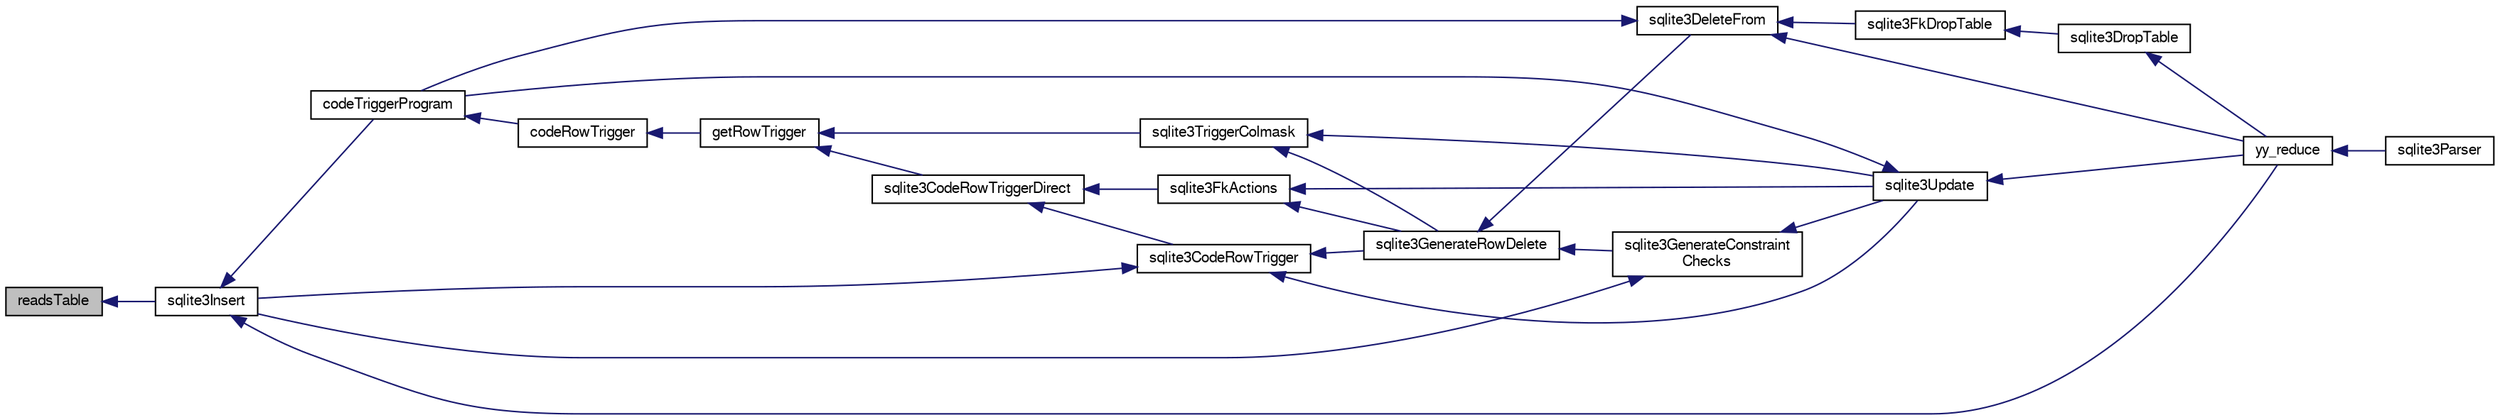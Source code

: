 digraph "readsTable"
{
  edge [fontname="FreeSans",fontsize="10",labelfontname="FreeSans",labelfontsize="10"];
  node [fontname="FreeSans",fontsize="10",shape=record];
  rankdir="LR";
  Node256775 [label="readsTable",height=0.2,width=0.4,color="black", fillcolor="grey75", style="filled", fontcolor="black"];
  Node256775 -> Node256776 [dir="back",color="midnightblue",fontsize="10",style="solid",fontname="FreeSans"];
  Node256776 [label="sqlite3Insert",height=0.2,width=0.4,color="black", fillcolor="white", style="filled",URL="$sqlite3_8c.html#a5b17c9c2000bae6bdff8e6be48d7dc2b"];
  Node256776 -> Node256777 [dir="back",color="midnightblue",fontsize="10",style="solid",fontname="FreeSans"];
  Node256777 [label="codeTriggerProgram",height=0.2,width=0.4,color="black", fillcolor="white", style="filled",URL="$sqlite3_8c.html#a120801f59d9281d201d2ff4b2606836e"];
  Node256777 -> Node256778 [dir="back",color="midnightblue",fontsize="10",style="solid",fontname="FreeSans"];
  Node256778 [label="codeRowTrigger",height=0.2,width=0.4,color="black", fillcolor="white", style="filled",URL="$sqlite3_8c.html#a463cea5aaaf388b560b206570a0022fc"];
  Node256778 -> Node256779 [dir="back",color="midnightblue",fontsize="10",style="solid",fontname="FreeSans"];
  Node256779 [label="getRowTrigger",height=0.2,width=0.4,color="black", fillcolor="white", style="filled",URL="$sqlite3_8c.html#a69626ef20b540d1a2b19cf56f3f45689"];
  Node256779 -> Node256780 [dir="back",color="midnightblue",fontsize="10",style="solid",fontname="FreeSans"];
  Node256780 [label="sqlite3CodeRowTriggerDirect",height=0.2,width=0.4,color="black", fillcolor="white", style="filled",URL="$sqlite3_8c.html#ad92829f9001bcf89a0299dad5a48acd4"];
  Node256780 -> Node256781 [dir="back",color="midnightblue",fontsize="10",style="solid",fontname="FreeSans"];
  Node256781 [label="sqlite3FkActions",height=0.2,width=0.4,color="black", fillcolor="white", style="filled",URL="$sqlite3_8c.html#a39159bd1623724946c22355ba7f3ef90"];
  Node256781 -> Node256782 [dir="back",color="midnightblue",fontsize="10",style="solid",fontname="FreeSans"];
  Node256782 [label="sqlite3GenerateRowDelete",height=0.2,width=0.4,color="black", fillcolor="white", style="filled",URL="$sqlite3_8c.html#a2c76cbf3027fc18fdbb8cb4cd96b77d9"];
  Node256782 -> Node256783 [dir="back",color="midnightblue",fontsize="10",style="solid",fontname="FreeSans"];
  Node256783 [label="sqlite3DeleteFrom",height=0.2,width=0.4,color="black", fillcolor="white", style="filled",URL="$sqlite3_8c.html#ab9b4b45349188b49eabb23f94608a091"];
  Node256783 -> Node256784 [dir="back",color="midnightblue",fontsize="10",style="solid",fontname="FreeSans"];
  Node256784 [label="sqlite3FkDropTable",height=0.2,width=0.4,color="black", fillcolor="white", style="filled",URL="$sqlite3_8c.html#a1218c6fc74e89152ceaa4760e82f5ef9"];
  Node256784 -> Node256785 [dir="back",color="midnightblue",fontsize="10",style="solid",fontname="FreeSans"];
  Node256785 [label="sqlite3DropTable",height=0.2,width=0.4,color="black", fillcolor="white", style="filled",URL="$sqlite3_8c.html#a5534f77364b5568783c0e50db3c9defb"];
  Node256785 -> Node256786 [dir="back",color="midnightblue",fontsize="10",style="solid",fontname="FreeSans"];
  Node256786 [label="yy_reduce",height=0.2,width=0.4,color="black", fillcolor="white", style="filled",URL="$sqlite3_8c.html#a7c419a9b25711c666a9a2449ef377f14"];
  Node256786 -> Node256787 [dir="back",color="midnightblue",fontsize="10",style="solid",fontname="FreeSans"];
  Node256787 [label="sqlite3Parser",height=0.2,width=0.4,color="black", fillcolor="white", style="filled",URL="$sqlite3_8c.html#a0327d71a5fabe0b6a343d78a2602e72a"];
  Node256783 -> Node256777 [dir="back",color="midnightblue",fontsize="10",style="solid",fontname="FreeSans"];
  Node256783 -> Node256786 [dir="back",color="midnightblue",fontsize="10",style="solid",fontname="FreeSans"];
  Node256782 -> Node256788 [dir="back",color="midnightblue",fontsize="10",style="solid",fontname="FreeSans"];
  Node256788 [label="sqlite3GenerateConstraint\lChecks",height=0.2,width=0.4,color="black", fillcolor="white", style="filled",URL="$sqlite3_8c.html#aef639c1e6a0c0a67ca6e7690ad931bd2"];
  Node256788 -> Node256776 [dir="back",color="midnightblue",fontsize="10",style="solid",fontname="FreeSans"];
  Node256788 -> Node256789 [dir="back",color="midnightblue",fontsize="10",style="solid",fontname="FreeSans"];
  Node256789 [label="sqlite3Update",height=0.2,width=0.4,color="black", fillcolor="white", style="filled",URL="$sqlite3_8c.html#ac5aa67c46e8cc8174566fabe6809fafa"];
  Node256789 -> Node256777 [dir="back",color="midnightblue",fontsize="10",style="solid",fontname="FreeSans"];
  Node256789 -> Node256786 [dir="back",color="midnightblue",fontsize="10",style="solid",fontname="FreeSans"];
  Node256781 -> Node256789 [dir="back",color="midnightblue",fontsize="10",style="solid",fontname="FreeSans"];
  Node256780 -> Node256790 [dir="back",color="midnightblue",fontsize="10",style="solid",fontname="FreeSans"];
  Node256790 [label="sqlite3CodeRowTrigger",height=0.2,width=0.4,color="black", fillcolor="white", style="filled",URL="$sqlite3_8c.html#a37f21393c74de4d01b16761ee9abacd9"];
  Node256790 -> Node256782 [dir="back",color="midnightblue",fontsize="10",style="solid",fontname="FreeSans"];
  Node256790 -> Node256776 [dir="back",color="midnightblue",fontsize="10",style="solid",fontname="FreeSans"];
  Node256790 -> Node256789 [dir="back",color="midnightblue",fontsize="10",style="solid",fontname="FreeSans"];
  Node256779 -> Node256791 [dir="back",color="midnightblue",fontsize="10",style="solid",fontname="FreeSans"];
  Node256791 [label="sqlite3TriggerColmask",height=0.2,width=0.4,color="black", fillcolor="white", style="filled",URL="$sqlite3_8c.html#acace8e99e37ae5e84ea03c65e820c540"];
  Node256791 -> Node256782 [dir="back",color="midnightblue",fontsize="10",style="solid",fontname="FreeSans"];
  Node256791 -> Node256789 [dir="back",color="midnightblue",fontsize="10",style="solid",fontname="FreeSans"];
  Node256776 -> Node256786 [dir="back",color="midnightblue",fontsize="10",style="solid",fontname="FreeSans"];
}
